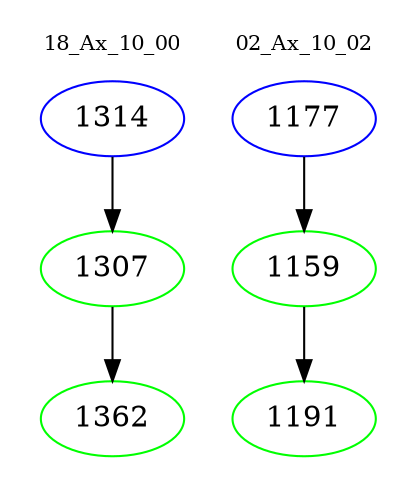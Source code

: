 digraph{
subgraph cluster_0 {
color = white
label = "18_Ax_10_00";
fontsize=10;
T0_1314 [label="1314", color="blue"]
T0_1314 -> T0_1307 [color="black"]
T0_1307 [label="1307", color="green"]
T0_1307 -> T0_1362 [color="black"]
T0_1362 [label="1362", color="green"]
}
subgraph cluster_1 {
color = white
label = "02_Ax_10_02";
fontsize=10;
T1_1177 [label="1177", color="blue"]
T1_1177 -> T1_1159 [color="black"]
T1_1159 [label="1159", color="green"]
T1_1159 -> T1_1191 [color="black"]
T1_1191 [label="1191", color="green"]
}
}
